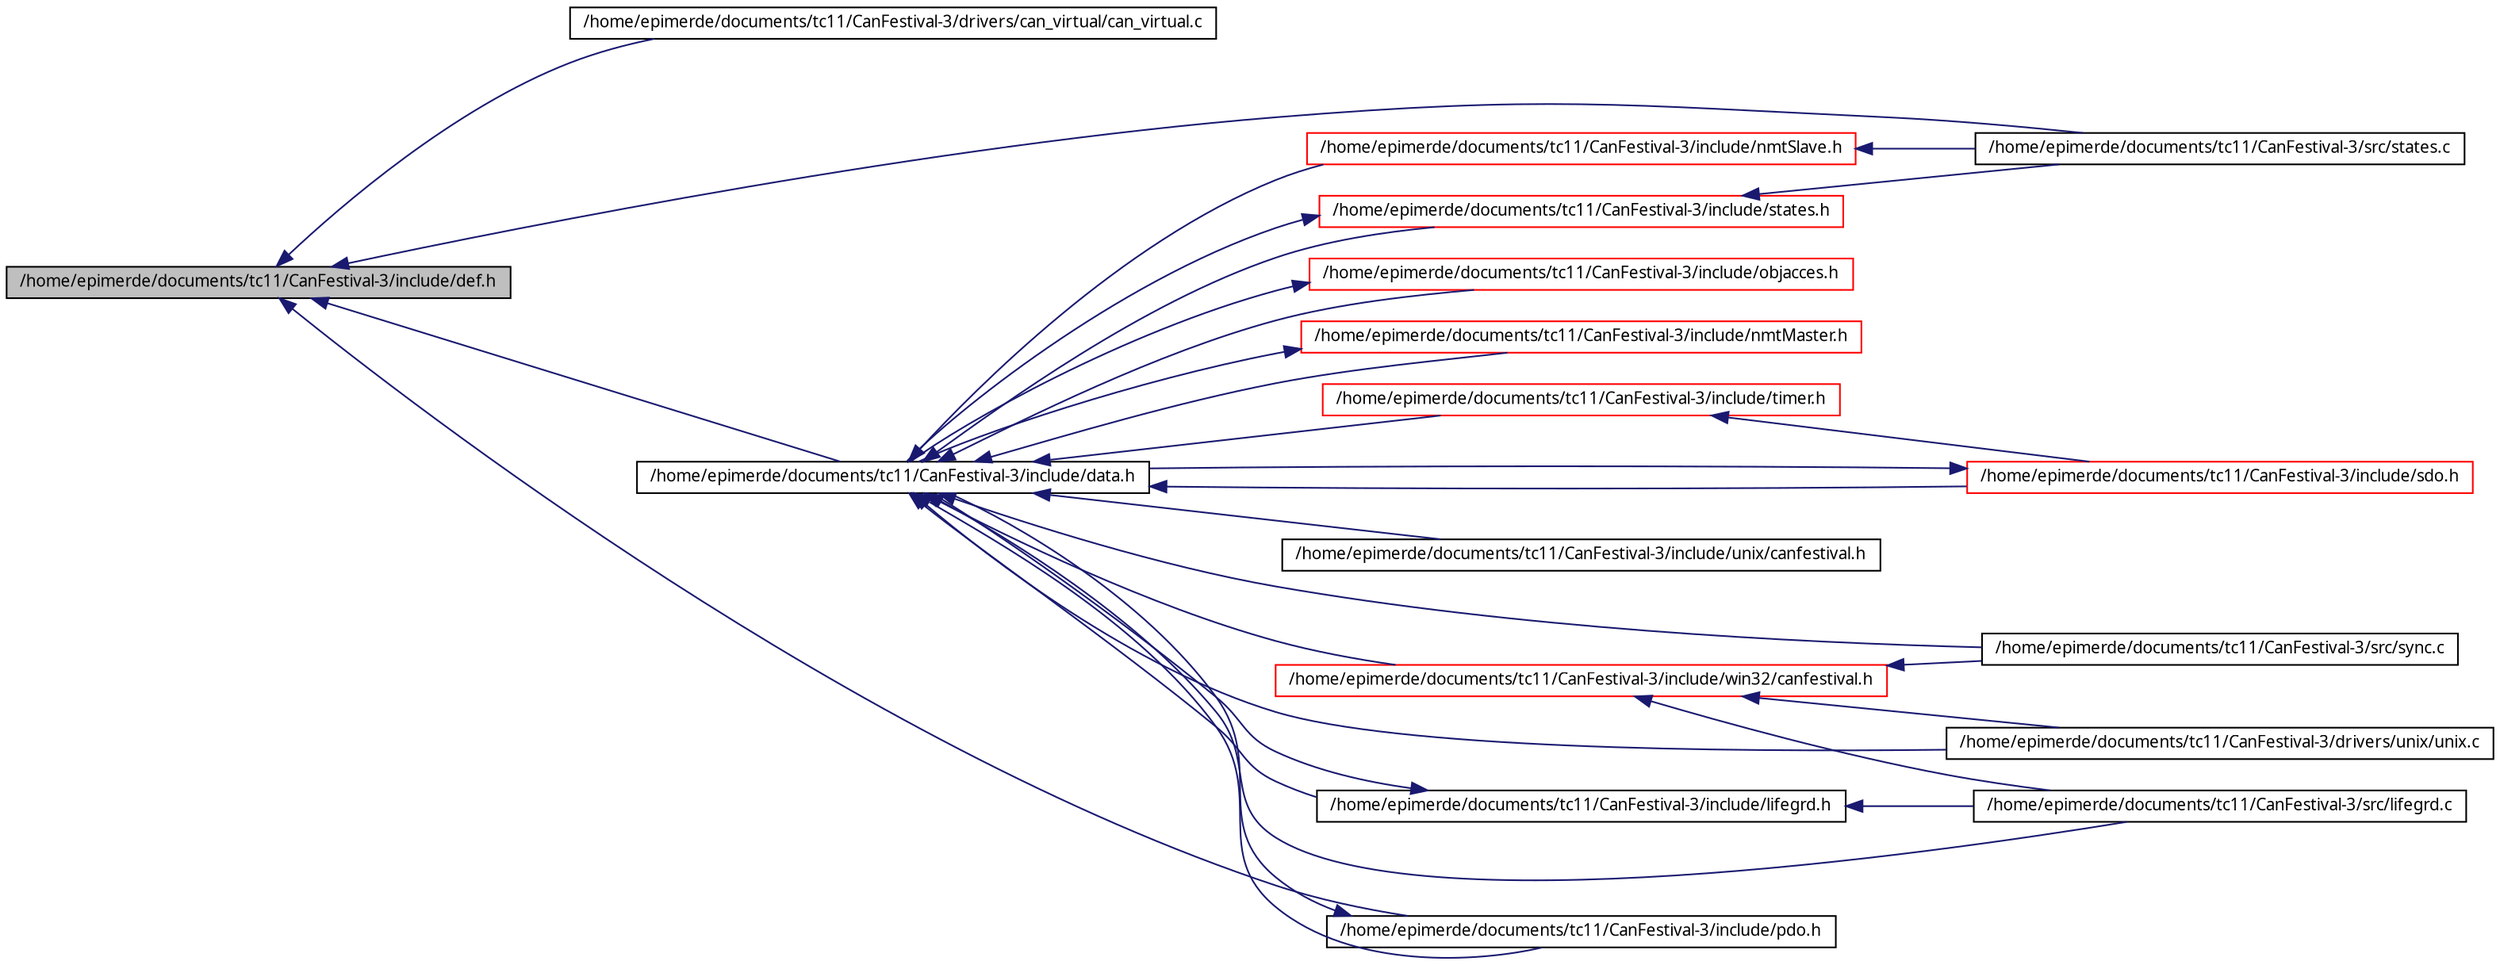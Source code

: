 digraph G
{
  edge [fontname="FreeSans.ttf",fontsize=10,labelfontname="FreeSans.ttf",labelfontsize=10];
  node [fontname="FreeSans.ttf",fontsize=10,shape=record];
  rankdir=LR;
  Node1 [label="/home/epimerde/documents/tc11/CanFestival-3/include/def.h",height=0.2,width=0.4,color="black", fillcolor="grey75", style="filled" fontcolor="black"];
  Node1 -> Node2 [dir=back,color="midnightblue",fontsize=10,style="solid",fontname="FreeSans.ttf"];
  Node2 [label="/home/epimerde/documents/tc11/CanFestival-3/drivers/can_virtual/can_virtual.c",height=0.2,width=0.4,color="black", fillcolor="white", style="filled",URL="$can__virtual_8c.html"];
  Node1 -> Node3 [dir=back,color="midnightblue",fontsize=10,style="solid",fontname="FreeSans.ttf"];
  Node3 [label="/home/epimerde/documents/tc11/CanFestival-3/src/states.c",height=0.2,width=0.4,color="black", fillcolor="white", style="filled",URL="$states_8c.html"];
  Node1 -> Node4 [dir=back,color="midnightblue",fontsize=10,style="solid",fontname="FreeSans.ttf"];
  Node4 [label="/home/epimerde/documents/tc11/CanFestival-3/include/data.h",height=0.2,width=0.4,color="black", fillcolor="white", style="filled",URL="$data_8h.html"];
  Node4 -> Node5 [dir=back,color="midnightblue",fontsize=10,style="solid",fontname="FreeSans.ttf"];
  Node5 [label="/home/epimerde/documents/tc11/CanFestival-3/drivers/unix/unix.c",height=0.2,width=0.4,color="black", fillcolor="white", style="filled",URL="$unix_8c.html"];
  Node4 -> Node6 [dir=back,color="midnightblue",fontsize=10,style="solid",fontname="FreeSans.ttf"];
  Node6 [label="/home/epimerde/documents/tc11/CanFestival-3/src/lifegrd.c",height=0.2,width=0.4,color="black", fillcolor="white", style="filled",URL="$lifegrd_8c.html"];
  Node4 -> Node7 [dir=back,color="midnightblue",fontsize=10,style="solid",fontname="FreeSans.ttf"];
  Node7 [label="/home/epimerde/documents/tc11/CanFestival-3/src/sync.c",height=0.2,width=0.4,color="black", fillcolor="white", style="filled",URL="$sync_8c.html"];
  Node4 -> Node8 [dir=back,color="midnightblue",fontsize=10,style="solid",fontname="FreeSans.ttf"];
  Node8 [label="/home/epimerde/documents/tc11/CanFestival-3/include/objacces.h",height=0.2,width=0.4,color="red", fillcolor="white", style="filled",URL="$objacces_8h.html"];
  Node8 -> Node4 [dir=back,color="midnightblue",fontsize=10,style="solid",fontname="FreeSans.ttf"];
  Node4 -> Node9 [dir=back,color="midnightblue",fontsize=10,style="solid",fontname="FreeSans.ttf"];
  Node9 [label="/home/epimerde/documents/tc11/CanFestival-3/include/lifegrd.h",height=0.2,width=0.4,color="black", fillcolor="white", style="filled",URL="$lifegrd_8h.html"];
  Node9 -> Node6 [dir=back,color="midnightblue",fontsize=10,style="solid",fontname="FreeSans.ttf"];
  Node9 -> Node4 [dir=back,color="midnightblue",fontsize=10,style="solid",fontname="FreeSans.ttf"];
  Node4 -> Node10 [dir=back,color="midnightblue",fontsize=10,style="solid",fontname="FreeSans.ttf"];
  Node10 [label="/home/epimerde/documents/tc11/CanFestival-3/include/nmtMaster.h",height=0.2,width=0.4,color="red", fillcolor="white", style="filled",URL="$nmtMaster_8h.html"];
  Node10 -> Node4 [dir=back,color="midnightblue",fontsize=10,style="solid",fontname="FreeSans.ttf"];
  Node4 -> Node11 [dir=back,color="midnightblue",fontsize=10,style="solid",fontname="FreeSans.ttf"];
  Node11 [label="/home/epimerde/documents/tc11/CanFestival-3/include/nmtSlave.h",height=0.2,width=0.4,color="red", fillcolor="white", style="filled",URL="$nmtSlave_8h.html"];
  Node11 -> Node3 [dir=back,color="midnightblue",fontsize=10,style="solid",fontname="FreeSans.ttf"];
  Node4 -> Node12 [dir=back,color="midnightblue",fontsize=10,style="solid",fontname="FreeSans.ttf"];
  Node12 [label="/home/epimerde/documents/tc11/CanFestival-3/include/timer.h",height=0.2,width=0.4,color="red", fillcolor="white", style="filled",URL="$timer_8h.html"];
  Node12 -> Node13 [dir=back,color="midnightblue",fontsize=10,style="solid",fontname="FreeSans.ttf"];
  Node13 [label="/home/epimerde/documents/tc11/CanFestival-3/include/sdo.h",height=0.2,width=0.4,color="red", fillcolor="white", style="filled",URL="$sdo_8h.html"];
  Node13 -> Node4 [dir=back,color="midnightblue",fontsize=10,style="solid",fontname="FreeSans.ttf"];
  Node4 -> Node13 [dir=back,color="midnightblue",fontsize=10,style="solid",fontname="FreeSans.ttf"];
  Node4 -> Node14 [dir=back,color="midnightblue",fontsize=10,style="solid",fontname="FreeSans.ttf"];
  Node14 [label="/home/epimerde/documents/tc11/CanFestival-3/include/pdo.h",height=0.2,width=0.4,color="black", fillcolor="white", style="filled",URL="$pdo_8h.html"];
  Node14 -> Node4 [dir=back,color="midnightblue",fontsize=10,style="solid",fontname="FreeSans.ttf"];
  Node4 -> Node15 [dir=back,color="midnightblue",fontsize=10,style="solid",fontname="FreeSans.ttf"];
  Node15 [label="/home/epimerde/documents/tc11/CanFestival-3/include/states.h",height=0.2,width=0.4,color="red", fillcolor="white", style="filled",URL="$states_8h.html"];
  Node15 -> Node3 [dir=back,color="midnightblue",fontsize=10,style="solid",fontname="FreeSans.ttf"];
  Node15 -> Node4 [dir=back,color="midnightblue",fontsize=10,style="solid",fontname="FreeSans.ttf"];
  Node4 -> Node16 [dir=back,color="midnightblue",fontsize=10,style="solid",fontname="FreeSans.ttf"];
  Node16 [label="/home/epimerde/documents/tc11/CanFestival-3/include/unix/canfestival.h",height=0.2,width=0.4,color="black", fillcolor="white", style="filled",URL="$unix_2canfestival_8h.html"];
  Node4 -> Node17 [dir=back,color="midnightblue",fontsize=10,style="solid",fontname="FreeSans.ttf"];
  Node17 [label="/home/epimerde/documents/tc11/CanFestival-3/include/win32/canfestival.h",height=0.2,width=0.4,color="red", fillcolor="white", style="filled",URL="$win32_2canfestival_8h.html"];
  Node17 -> Node5 [dir=back,color="midnightblue",fontsize=10,style="solid",fontname="FreeSans.ttf"];
  Node17 -> Node6 [dir=back,color="midnightblue",fontsize=10,style="solid",fontname="FreeSans.ttf"];
  Node17 -> Node7 [dir=back,color="midnightblue",fontsize=10,style="solid",fontname="FreeSans.ttf"];
  Node1 -> Node14 [dir=back,color="midnightblue",fontsize=10,style="solid",fontname="FreeSans.ttf"];
}
